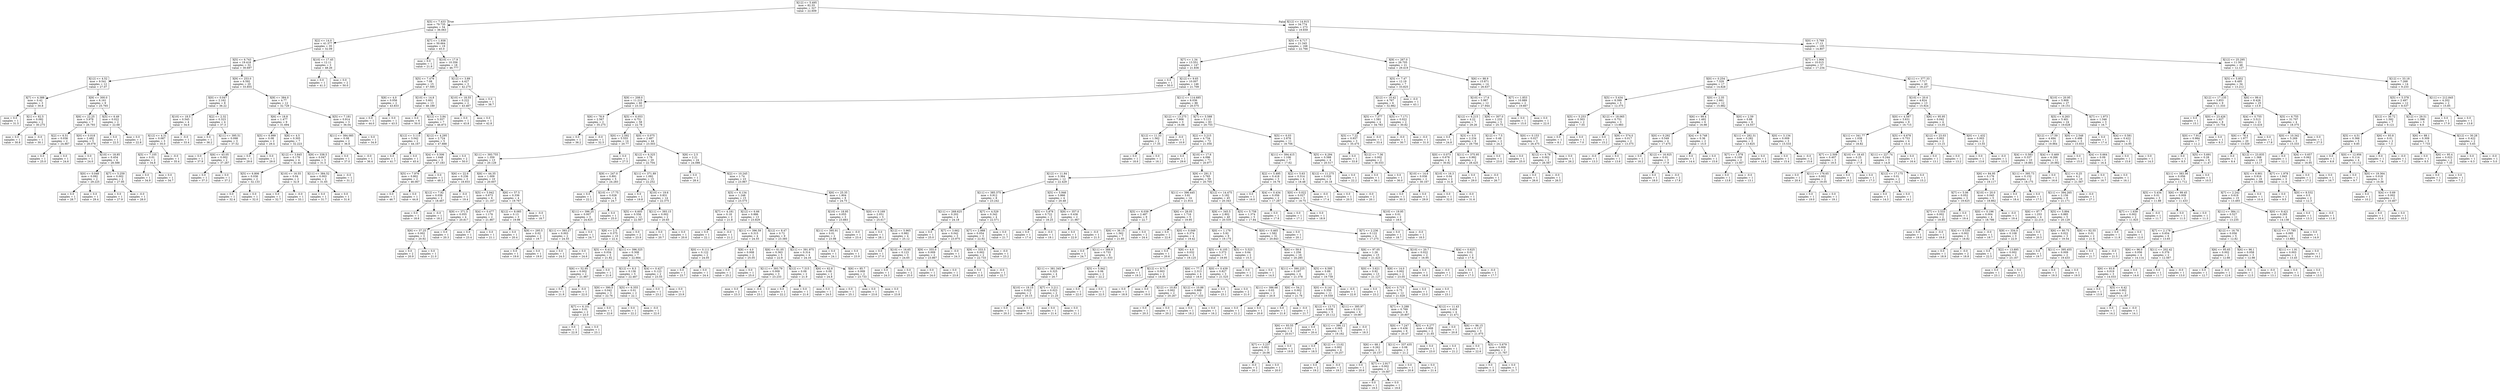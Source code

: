 digraph Tree {
node [shape=box] ;
0 [label="X[12] <= 5.495\nmse = 82.55\nsamples = 327\nvalue = 22.609"] ;
1 [label="X[5] <= 7.433\nmse = 79.735\nsamples = 54\nvalue = 36.063"] ;
0 -> 1 [labeldistance=2.5, labelangle=45, headlabel="True"] ;
2 [label="X[2] <= 14.0\nmse = 41.377\nsamples = 35\nvalue = 32.09"] ;
1 -> 2 ;
3 [label="X[5] <= 6.743\nmse = 19.418\nsamples = 32\nvalue = 30.697"] ;
2 -> 3 ;
4 [label="X[12] <= 4.52\nmse = 9.541\nsamples = 12\nvalue = 27.07"] ;
3 -> 4 ;
5 [label="X[7] <= 4.388\nmse = 0.42\nsamples = 3\nvalue = 30.8"] ;
4 -> 5 ;
6 [label="mse = 0.0\nsamples = 1\nvalue = 31.5"] ;
5 -> 6 ;
7 [label="X[1] <= 82.5\nmse = 0.092\nsamples = 2\nvalue = 30.275"] ;
5 -> 7 ;
8 [label="mse = 0.0\nsamples = 1\nvalue = 30.8"] ;
7 -> 8 ;
9 [label="mse = -0.0\nsamples = 1\nvalue = 30.1"] ;
7 -> 9 ;
10 [label="X[9] <= 300.0\nmse = 6.161\nsamples = 9\nvalue = 25.765"] ;
4 -> 10 ;
11 [label="X[6] <= 22.25\nmse = 3.978\nsamples = 7\nvalue = 26.793"] ;
10 -> 11 ;
12 [label="X[2] <= 6.51\nmse = 0.036\nsamples = 2\nvalue = 24.867"] ;
11 -> 12 ;
13 [label="mse = 0.0\nsamples = 1\nvalue = 25.0"] ;
12 -> 13 ;
14 [label="mse = 0.0\nsamples = 1\nvalue = 24.6"] ;
12 -> 14 ;
15 [label="X[0] <= 0.018\nmse = 2.482\nsamples = 5\nvalue = 28.078"] ;
11 -> 15 ;
16 [label="mse = 0.0\nsamples = 1\nvalue = 24.0"] ;
15 -> 16 ;
17 [label="X[10] <= 18.85\nmse = 0.454\nsamples = 4\nvalue = 28.588"] ;
15 -> 17 ;
18 [label="X[0] <= 0.048\nmse = 0.092\nsamples = 2\nvalue = 29.225"] ;
17 -> 18 ;
19 [label="mse = 0.0\nsamples = 1\nvalue = 28.7"] ;
18 -> 19 ;
20 [label="mse = 0.0\nsamples = 1\nvalue = 29.4"] ;
18 -> 20 ;
21 [label="X[7] <= 5.259\nmse = 0.002\nsamples = 2\nvalue = 27.95"] ;
17 -> 21 ;
22 [label="mse = 0.0\nsamples = 1\nvalue = 27.9"] ;
21 -> 22 ;
23 [label="mse = -0.0\nsamples = 1\nvalue = 28.0"] ;
21 -> 23 ;
24 [label="X[5] <= 6.49\nmse = 0.022\nsamples = 2\nvalue = 22.68"] ;
10 -> 24 ;
25 [label="mse = 0.0\nsamples = 1\nvalue = 22.5"] ;
24 -> 25 ;
26 [label="mse = 0.0\nsamples = 1\nvalue = 22.8"] ;
24 -> 26 ;
27 [label="X[9] <= 253.0\nmse = 6.592\nsamples = 20\nvalue = 33.855"] ;
3 -> 27 ;
28 [label="X[0] <= 0.047\nmse = 2.162\nsamples = 8\nvalue = 36.22"] ;
27 -> 28 ;
29 [label="X[10] <= 18.5\nmse = 0.545\nsamples = 4\nvalue = 34.6"] ;
28 -> 29 ;
30 [label="X[12] <= 4.31\nmse = 0.087\nsamples = 3\nvalue = 35.0"] ;
29 -> 30 ;
31 [label="X[5] <= 7.105\nmse = 0.01\nsamples = 2\nvalue = 34.8"] ;
30 -> 31 ;
32 [label="mse = 0.0\nsamples = 1\nvalue = 34.9"] ;
31 -> 32 ;
33 [label="mse = 0.0\nsamples = 1\nvalue = 34.7"] ;
31 -> 33 ;
34 [label="mse = -0.0\nsamples = 1\nvalue = 35.4"] ;
30 -> 34 ;
35 [label="mse = -0.0\nsamples = 1\nvalue = 33.4"] ;
29 -> 35 ;
36 [label="X[2] <= 2.32\nmse = 0.323\nsamples = 4\nvalue = 37.3"] ;
28 -> 36 ;
37 [label="mse = 0.0\nsamples = 1\nvalue = 36.2"] ;
36 -> 37 ;
38 [label="X[11] <= 395.51\nmse = 0.098\nsamples = 3\nvalue = 37.52"] ;
36 -> 38 ;
39 [label="mse = 0.0\nsamples = 1\nvalue = 37.9"] ;
38 -> 39 ;
40 [label="X[6] <= 43.05\nmse = 0.002\nsamples = 2\nvalue = 37.267"] ;
38 -> 40 ;
41 [label="mse = 0.0\nsamples = 1\nvalue = 37.3"] ;
40 -> 41 ;
42 [label="mse = 0.0\nsamples = 1\nvalue = 37.2"] ;
40 -> 42 ;
43 [label="X[9] <= 384.0\nmse = 4.77\nsamples = 12\nvalue = 32.729"] ;
27 -> 43 ;
44 [label="X[6] <= 18.8\nmse = 1.477\nsamples = 9\nvalue = 31.694"] ;
43 -> 44 ;
45 [label="X[5] <= 6.999\nmse = 0.08\nsamples = 2\nvalue = 29.4"] ;
44 -> 45 ;
46 [label="mse = 0.0\nsamples = 1\nvalue = 29.6"] ;
45 -> 46 ;
47 [label="mse = 0.0\nsamples = 1\nvalue = 29.0"] ;
45 -> 47 ;
48 [label="X[8] <= 4.5\nmse = 0.305\nsamples = 7\nvalue = 32.223"] ;
44 -> 48 ;
49 [label="X[12] <= 3.845\nmse = 0.178\nsamples = 4\nvalue = 32.44"] ;
48 -> 49 ;
50 [label="X[5] <= 6.806\nmse = 0.036\nsamples = 2\nvalue = 32.133"] ;
49 -> 50 ;
51 [label="mse = 0.0\nsamples = 1\nvalue = 32.4"] ;
50 -> 51 ;
52 [label="mse = 0.0\nsamples = 1\nvalue = 32.0"] ;
50 -> 52 ;
53 [label="X[10] <= 16.55\nmse = 0.04\nsamples = 2\nvalue = 32.9"] ;
49 -> 53 ;
54 [label="mse = 0.0\nsamples = 1\nvalue = 32.7"] ;
53 -> 54 ;
55 [label="mse = -0.0\nsamples = 1\nvalue = 33.1"] ;
53 -> 55 ;
56 [label="X[9] <= 338.5\nmse = 0.047\nsamples = 3\nvalue = 31.5"] ;
48 -> 56 ;
57 [label="X[11] <= 384.52\nmse = 0.003\nsamples = 2\nvalue = 31.65"] ;
56 -> 57 ;
58 [label="mse = 0.0\nsamples = 1\nvalue = 31.7"] ;
57 -> 58 ;
59 [label="mse = 0.0\nsamples = 1\nvalue = 31.6"] ;
57 -> 59 ;
60 [label="mse = -0.0\nsamples = 1\nvalue = 31.2"] ;
56 -> 60 ;
61 [label="X[5] <= 7.181\nmse = 0.914\nsamples = 3\nvalue = 36.04"] ;
43 -> 61 ;
62 [label="X[11] <= 384.085\nmse = 0.08\nsamples = 2\nvalue = 36.8"] ;
61 -> 62 ;
63 [label="mse = 0.0\nsamples = 1\nvalue = 37.0"] ;
62 -> 63 ;
64 [label="mse = -0.0\nsamples = 1\nvalue = 36.4"] ;
62 -> 64 ;
65 [label="mse = 0.0\nsamples = 1\nvalue = 34.9"] ;
61 -> 65 ;
66 [label="X[10] <= 17.45\nmse = 12.11\nsamples = 3\nvalue = 48.26"] ;
2 -> 66 ;
67 [label="mse = 0.0\nsamples = 1\nvalue = 41.3"] ;
66 -> 67 ;
68 [label="mse = 0.0\nsamples = 2\nvalue = 50.0"] ;
66 -> 68 ;
69 [label="X[7] <= 1.938\nmse = 50.664\nsamples = 19\nvalue = 45.0"] ;
1 -> 69 ;
70 [label="mse = 0.0\nsamples = 1\nvalue = 21.9"] ;
69 -> 70 ;
71 [label="X[10] <= 17.9\nmse = 10.356\nsamples = 18\nvalue = 46.777"] ;
69 -> 71 ;
72 [label="X[5] <= 7.479\nmse = 7.08\nsamples = 15\nvalue = 47.595"] ;
71 -> 72 ;
73 [label="X[8] <= 4.0\nmse = 0.056\nsamples = 2\nvalue = 43.833"] ;
72 -> 73 ;
74 [label="mse = 0.0\nsamples = 1\nvalue = 44.0"] ;
73 -> 74 ;
75 [label="mse = 0.0\nsamples = 1\nvalue = 43.5"] ;
73 -> 75 ;
76 [label="X[10] <= 14.8\nmse = 5.601\nsamples = 13\nvalue = 48.189"] ;
72 -> 76 ;
77 [label="mse = 0.0\nsamples = 6\nvalue = 50.0"] ;
76 -> 77 ;
78 [label="X[12] <= 3.84\nmse = 5.557\nsamples = 7\nvalue = 46.873"] ;
76 -> 78 ;
79 [label="X[12] <= 3.115\nmse = 3.042\nsamples = 2\nvalue = 44.167"] ;
78 -> 79 ;
80 [label="mse = 0.0\nsamples = 1\nvalue = 41.7"] ;
79 -> 80 ;
81 [label="mse = 0.0\nsamples = 1\nvalue = 45.4"] ;
79 -> 81 ;
82 [label="X[12] <= 4.295\nmse = 2.724\nsamples = 5\nvalue = 47.888"] ;
78 -> 82 ;
83 [label="X[4] <= 0.506\nmse = 1.648\nsamples = 3\nvalue = 47.183"] ;
82 -> 83 ;
84 [label="X[5] <= 7.976\nmse = 0.802\nsamples = 2\nvalue = 46.067"] ;
83 -> 84 ;
85 [label="mse = 0.0\nsamples = 1\nvalue = 46.7"] ;
84 -> 85 ;
86 [label="mse = 0.0\nsamples = 1\nvalue = 44.8"] ;
84 -> 86 ;
87 [label="mse = 0.0\nsamples = 1\nvalue = 48.3"] ;
83 -> 87 ;
88 [label="mse = 0.0\nsamples = 2\nvalue = 50.0"] ;
82 -> 88 ;
89 [label="X[12] <= 3.89\nmse = 4.427\nsamples = 3\nvalue = 42.275"] ;
71 -> 89 ;
90 [label="X[10] <= 18.55\nmse = 0.222\nsamples = 2\nvalue = 43.467"] ;
89 -> 90 ;
91 [label="mse = 0.0\nsamples = 1\nvalue = 43.8"] ;
90 -> 91 ;
92 [label="mse = 0.0\nsamples = 1\nvalue = 42.8"] ;
90 -> 92 ;
93 [label="mse = 0.0\nsamples = 1\nvalue = 38.7"] ;
89 -> 93 ;
94 [label="X[12] <= 14.915\nmse = 34.774\nsamples = 273\nvalue = 19.659"] ;
0 -> 94 [labeldistance=2.5, labelangle=-45, headlabel="False"] ;
95 [label="X[5] <= 6.717\nmse = 21.345\nsamples = 168\nvalue = 22.766"] ;
94 -> 95 ;
96 [label="X[7] <= 1.34\nmse = 13.551\nsamples = 147\nvalue = 21.836"] ;
95 -> 96 ;
97 [label="mse = 0.0\nsamples = 1\nvalue = 50.0"] ;
96 -> 97 ;
98 [label="X[12] <= 9.65\nmse = 10.007\nsamples = 146\nvalue = 21.709"] ;
96 -> 98 ;
99 [label="X[9] <= 208.0\nmse = 11.215\nsamples = 60\nvalue = 23.33"] ;
98 -> 99 ;
100 [label="X[6] <= 78.9\nmse = 2.567\nsamples = 2\nvalue = 35.275"] ;
99 -> 100 ;
101 [label="mse = 0.0\nsamples = 1\nvalue = 36.2"] ;
100 -> 101 ;
102 [label="mse = -0.0\nsamples = 1\nvalue = 32.5"] ;
100 -> 102 ;
103 [label="X[5] <= 6.053\nmse = 4.751\nsamples = 58\nvalue = 22.78"] ;
99 -> 103 ;
104 [label="X[0] <= 2.592\nmse = 5.555\nsamples = 14\nvalue = 20.77"] ;
103 -> 104 ;
105 [label="X[11] <= 393.755\nmse = 1.359\nsamples = 13\nvalue = 20.129"] ;
104 -> 105 ;
106 [label="X[6] <= 22.6\nmse = 0.236\nsamples = 3\nvalue = 18.933"] ;
105 -> 106 ;
107 [label="X[12] <= 7.92\nmse = 0.036\nsamples = 2\nvalue = 18.467"] ;
106 -> 107 ;
108 [label="mse = 0.0\nsamples = 1\nvalue = 18.6"] ;
107 -> 108 ;
109 [label="mse = -0.0\nsamples = 1\nvalue = 18.2"] ;
107 -> 109 ;
110 [label="mse = -0.0\nsamples = 1\nvalue = 19.4"] ;
106 -> 110 ;
111 [label="X[6] <= 44.35\nmse = 1.009\nsamples = 10\nvalue = 20.607"] ;
105 -> 111 ;
112 [label="X[5] <= 5.942\nmse = 0.673\nsamples = 6\nvalue = 21.167"] ;
111 -> 112 ;
113 [label="X[9] <= 371.5\nmse = 0.055\nsamples = 4\nvalue = 20.817"] ;
112 -> 113 ;
114 [label="X[6] <= 37.25\nmse = 0.002\nsamples = 3\nvalue = 20.92"] ;
113 -> 114 ;
115 [label="mse = 0.0\nsamples = 2\nvalue = 20.9"] ;
114 -> 115 ;
116 [label="mse = 0.0\nsamples = 1\nvalue = 21.0"] ;
114 -> 116 ;
117 [label="mse = 0.0\nsamples = 1\nvalue = 20.3"] ;
113 -> 117 ;
118 [label="X[4] <= 0.477\nmse = 1.176\nsamples = 2\nvalue = 21.867"] ;
112 -> 118 ;
119 [label="mse = 0.0\nsamples = 1\nvalue = 23.4"] ;
118 -> 119 ;
120 [label="mse = 0.0\nsamples = 1\nvalue = 21.1"] ;
118 -> 120 ;
121 [label="X[6] <= 57.5\nmse = 0.336\nsamples = 4\nvalue = 19.767"] ;
111 -> 121 ;
122 [label="X[12] <= 8.085\nmse = 0.13\nsamples = 3\nvalue = 19.98"] ;
121 -> 122 ;
123 [label="mse = 0.0\nsamples = 1\nvalue = 20.4"] ;
122 -> 123 ;
124 [label="X[9] <= 295.5\nmse = 0.02\nsamples = 2\nvalue = 19.7"] ;
122 -> 124 ;
125 [label="mse = 0.0\nsamples = 1\nvalue = 19.6"] ;
124 -> 125 ;
126 [label="mse = 0.0\nsamples = 1\nvalue = 19.9"] ;
124 -> 126 ;
127 [label="mse = -0.0\nsamples = 1\nvalue = 18.7"] ;
121 -> 127 ;
128 [label="mse = 0.0\nsamples = 1\nvalue = 27.5"] ;
104 -> 128 ;
129 [label="X[0] <= 0.075\nmse = 2.487\nsamples = 44\nvalue = 23.503"] ;
103 -> 129 ;
130 [label="X[12] <= 6.325\nmse = 1.76\nsamples = 20\nvalue = 22.704"] ;
129 -> 130 ;
131 [label="X[9] <= 247.0\nmse = 0.891\nsamples = 5\nvalue = 24.283"] ;
130 -> 131 ;
132 [label="mse = 0.0\nsamples = 1\nvalue = 22.2"] ;
131 -> 132 ;
133 [label="X[10] <= 17.75\nmse = 0.028\nsamples = 4\nvalue = 24.7"] ;
131 -> 133 ;
134 [label="X[11] <= 396.25\nmse = 0.007\nsamples = 3\nvalue = 24.625"] ;
133 -> 134 ;
135 [label="X[11] <= 393.27\nmse = 0.003\nsamples = 2\nvalue = 24.55"] ;
134 -> 135 ;
136 [label="mse = 0.0\nsamples = 1\nvalue = 24.5"] ;
135 -> 136 ;
137 [label="mse = 0.0\nsamples = 1\nvalue = 24.6"] ;
135 -> 137 ;
138 [label="mse = 0.0\nsamples = 1\nvalue = 24.7"] ;
134 -> 138 ;
139 [label="mse = 0.0\nsamples = 1\nvalue = 25.0"] ;
133 -> 139 ;
140 [label="X[11] <= 371.89\nmse = 1.092\nsamples = 15\nvalue = 22.252"] ;
130 -> 140 ;
141 [label="mse = 0.0\nsamples = 1\nvalue = 19.8"] ;
140 -> 141 ;
142 [label="X[10] <= 19.6\nmse = 0.831\nsamples = 14\nvalue = 22.375"] ;
140 -> 142 ;
143 [label="X[5] <= 6.605\nmse = 0.556\nsamples = 12\nvalue = 22.567"] ;
142 -> 143 ;
144 [label="X[8] <= 2.5\nmse = 0.375\nsamples = 10\nvalue = 22.4"] ;
143 -> 144 ;
145 [label="X[5] <= 6.413\nmse = 0.034\nsamples = 3\nvalue = 21.82"] ;
144 -> 145 ;
146 [label="X[6] <= 52.95\nmse = 0.002\nsamples = 2\nvalue = 21.967"] ;
145 -> 146 ;
147 [label="mse = 0.0\nsamples = 1\nvalue = 21.9"] ;
146 -> 147 ;
148 [label="mse = -0.0\nsamples = 1\nvalue = 22.0"] ;
146 -> 148 ;
149 [label="mse = 0.0\nsamples = 1\nvalue = 21.6"] ;
145 -> 149 ;
150 [label="X[11] <= 396.325\nmse = 0.308\nsamples = 7\nvalue = 22.664"] ;
144 -> 150 ;
151 [label="X[12] <= 8.3\nmse = 0.136\nsamples = 5\nvalue = 22.467"] ;
150 -> 151 ;
152 [label="X[9] <= 390.5\nmse = 0.042\nsamples = 3\nvalue = 22.76"] ;
151 -> 152 ;
153 [label="X[7] <= 6.101\nmse = 0.01\nsamples = 2\nvalue = 23.0"] ;
152 -> 153 ;
154 [label="mse = 0.0\nsamples = 1\nvalue = 22.9"] ;
153 -> 154 ;
155 [label="mse = 0.0\nsamples = 1\nvalue = 23.1"] ;
153 -> 155 ;
156 [label="mse = 0.0\nsamples = 1\nvalue = 22.6"] ;
152 -> 156 ;
157 [label="X[5] <= 6.355\nmse = 0.01\nsamples = 2\nvalue = 22.1"] ;
151 -> 157 ;
158 [label="mse = 0.0\nsamples = 1\nvalue = 22.2"] ;
157 -> 158 ;
159 [label="mse = -0.0\nsamples = 1\nvalue = 22.0"] ;
157 -> 159 ;
160 [label="X[4] <= 0.427\nmse = 0.123\nsamples = 2\nvalue = 23.55"] ;
150 -> 160 ;
161 [label="mse = 0.0\nsamples = 1\nvalue = 23.2"] ;
160 -> 161 ;
162 [label="mse = 0.0\nsamples = 1\nvalue = 23.9"] ;
160 -> 162 ;
163 [label="mse = 0.0\nsamples = 2\nvalue = 23.9"] ;
143 -> 163 ;
164 [label="X[11] <= 393.15\nmse = 0.002\nsamples = 2\nvalue = 20.65"] ;
142 -> 164 ;
165 [label="mse = 0.0\nsamples = 1\nvalue = 20.7"] ;
164 -> 165 ;
166 [label="mse = 0.0\nsamples = 1\nvalue = 20.6"] ;
164 -> 166 ;
167 [label="X[8] <= 2.5\nmse = 2.21\nsamples = 24\nvalue = 24.086"] ;
129 -> 167 ;
168 [label="mse = 0.0\nsamples = 1\nvalue = 28.4"] ;
167 -> 168 ;
169 [label="X[2] <= 10.245\nmse = 1.74\nsamples = 23\nvalue = 23.967"] ;
167 -> 169 ;
170 [label="X[5] <= 6.134\nmse = 1.248\nsamples = 15\nvalue = 23.575"] ;
169 -> 170 ;
171 [label="X[7] <= 4.181\nmse = 0.18\nsamples = 2\nvalue = 21.8"] ;
170 -> 171 ;
172 [label="mse = 0.0\nsamples = 1\nvalue = 22.1"] ;
171 -> 172 ;
173 [label="mse = -0.0\nsamples = 1\nvalue = 21.2"] ;
171 -> 173 ;
174 [label="X[12] <= 6.66\nmse = 0.886\nsamples = 13\nvalue = 23.829"] ;
170 -> 174 ;
175 [label="X[11] <= 396.59\nmse = 0.315\nsamples = 4\nvalue = 24.55"] ;
174 -> 175 ;
176 [label="X[0] <= 0.111\nmse = 0.122\nsamples = 2\nvalue = 24.05"] ;
175 -> 176 ;
177 [label="mse = 0.0\nsamples = 1\nvalue = 23.7"] ;
176 -> 177 ;
178 [label="mse = 0.0\nsamples = 1\nvalue = 24.4"] ;
176 -> 178 ;
179 [label="X[8] <= 4.0\nmse = 0.008\nsamples = 2\nvalue = 25.05"] ;
175 -> 179 ;
180 [label="mse = 0.0\nsamples = 1\nvalue = 25.2"] ;
179 -> 180 ;
181 [label="mse = 0.0\nsamples = 1\nvalue = 25.0"] ;
179 -> 181 ;
182 [label="X[12] <= 8.47\nmse = 0.72\nsamples = 9\nvalue = 23.385"] ;
174 -> 182 ;
183 [label="X[6] <= 61.05\nmse = 0.363\nsamples = 5\nvalue = 22.9"] ;
182 -> 183 ;
184 [label="X[11] <= 393.79\nmse = 0.009\nsamples = 3\nvalue = 23.233"] ;
183 -> 184 ;
185 [label="mse = 0.0\nsamples = 2\nvalue = 23.3"] ;
184 -> 185 ;
186 [label="mse = -0.0\nsamples = 1\nvalue = 23.1"] ;
184 -> 186 ;
187 [label="X[12] <= 7.315\nmse = 0.09\nsamples = 2\nvalue = 21.9"] ;
183 -> 187 ;
188 [label="mse = 0.0\nsamples = 1\nvalue = 22.2"] ;
187 -> 188 ;
189 [label="mse = 0.0\nsamples = 1\nvalue = 21.6"] ;
187 -> 189 ;
190 [label="X[11] <= 391.975\nmse = 0.314\nsamples = 4\nvalue = 24.16"] ;
182 -> 190 ;
191 [label="X[6] <= 62.8\nmse = 0.09\nsamples = 2\nvalue = 24.8"] ;
190 -> 191 ;
192 [label="mse = 0.0\nsamples = 1\nvalue = 24.5"] ;
191 -> 192 ;
193 [label="mse = 0.0\nsamples = 1\nvalue = 25.1"] ;
191 -> 193 ;
194 [label="X[6] <= 85.7\nmse = 0.009\nsamples = 2\nvalue = 23.733"] ;
190 -> 194 ;
195 [label="mse = 0.0\nsamples = 1\nvalue = 23.6"] ;
194 -> 195 ;
196 [label="mse = 0.0\nsamples = 1\nvalue = 23.8"] ;
194 -> 196 ;
197 [label="X[6] <= 25.35\nmse = 1.804\nsamples = 8\nvalue = 24.75"] ;
169 -> 197 ;
198 [label="X[10] <= 18.95\nmse = 0.055\nsamples = 3\nvalue = 23.883"] ;
197 -> 198 ;
199 [label="X[11] <= 395.91\nmse = 0.01\nsamples = 2\nvalue = 23.98"] ;
198 -> 199 ;
200 [label="mse = 0.0\nsamples = 1\nvalue = 24.1"] ;
199 -> 200 ;
201 [label="mse = 0.0\nsamples = 1\nvalue = 23.9"] ;
199 -> 201 ;
202 [label="mse = -0.0\nsamples = 1\nvalue = 23.4"] ;
198 -> 202 ;
203 [label="X[0] <= 0.169\nmse = 2.051\nsamples = 5\nvalue = 25.617"] ;
197 -> 203 ;
204 [label="mse = 0.0\nsamples = 1\nvalue = 28.1"] ;
203 -> 204 ;
205 [label="X[12] <= 5.965\nmse = 0.982\nsamples = 4\nvalue = 25.12"] ;
203 -> 205 ;
206 [label="mse = 0.0\nsamples = 1\nvalue = 27.0"] ;
205 -> 206 ;
207 [label="X[10] <= 16.65\nmse = 0.123\nsamples = 3\nvalue = 24.65"] ;
205 -> 207 ;
208 [label="mse = 0.0\nsamples = 1\nvalue = 24.3"] ;
207 -> 208 ;
209 [label="mse = 0.0\nsamples = 2\nvalue = 25.0"] ;
207 -> 209 ;
210 [label="X[11] <= 114.685\nmse = 6.036\nsamples = 86\nvalue = 20.575"] ;
98 -> 210 ;
211 [label="X[12] <= 13.275\nmse = 7.906\nsamples = 3\nvalue = 16.06"] ;
210 -> 211 ;
212 [label="X[12] <= 11.33\nmse = 1.562\nsamples = 2\nvalue = 17.35"] ;
211 -> 212 ;
213 [label="mse = 0.0\nsamples = 1\nvalue = 18.6"] ;
212 -> 213 ;
214 [label="mse = 0.0\nsamples = 1\nvalue = 16.1"] ;
212 -> 214 ;
215 [label="mse = -0.0\nsamples = 1\nvalue = 10.9"] ;
211 -> 215 ;
216 [label="X[7] <= 5.588\nmse = 5.113\nsamples = 83\nvalue = 20.755"] ;
210 -> 216 ;
217 [label="X[2] <= 3.215\nmse = 4.734\nsamples = 72\nvalue = 21.056"] ;
216 -> 217 ;
218 [label="mse = 0.0\nsamples = 1\nvalue = 29.6"] ;
217 -> 218 ;
219 [label="X[10] <= 17.6\nmse = 4.096\nsamples = 71\nvalue = 20.977"] ;
217 -> 219 ;
220 [label="X[12] <= 11.84\nmse = 3.364\nsamples = 12\nvalue = 22.429"] ;
219 -> 220 ;
221 [label="X[11] <= 385.375\nmse = 0.912\nsamples = 8\nvalue = 23.242"] ;
220 -> 221 ;
222 [label="X[11] <= 268.625\nmse = 0.202\nsamples = 4\nvalue = 24.18"] ;
221 -> 222 ;
223 [label="mse = 0.0\nsamples = 1\nvalue = 25.0"] ;
222 -> 223 ;
224 [label="X[7] <= 3.662\nmse = 0.042\nsamples = 3\nvalue = 23.975"] ;
222 -> 224 ;
225 [label="X[9] <= 355.0\nmse = 0.009\nsamples = 2\nvalue = 23.867"] ;
224 -> 225 ;
226 [label="mse = 0.0\nsamples = 1\nvalue = 24.0"] ;
225 -> 226 ;
227 [label="mse = 0.0\nsamples = 1\nvalue = 23.8"] ;
225 -> 227 ;
228 [label="mse = -0.0\nsamples = 1\nvalue = 24.3"] ;
224 -> 228 ;
229 [label="X[7] <= 4.529\nmse = 0.342\nsamples = 4\nvalue = 22.571"] ;
221 -> 229 ;
230 [label="X[7] <= 2.988\nmse = 0.054\nsamples = 3\nvalue = 22.92"] ;
229 -> 230 ;
231 [label="X[9] <= 333.5\nmse = 0.002\nsamples = 2\nvalue = 22.733"] ;
230 -> 231 ;
232 [label="mse = 0.0\nsamples = 1\nvalue = 22.8"] ;
231 -> 232 ;
233 [label="mse = -0.0\nsamples = 1\nvalue = 22.7"] ;
231 -> 233 ;
234 [label="mse = -0.0\nsamples = 1\nvalue = 23.2"] ;
230 -> 234 ;
235 [label="mse = 0.0\nsamples = 1\nvalue = 21.7"] ;
229 -> 235 ;
236 [label="X[5] <= 5.946\nmse = 3.866\nsamples = 4\nvalue = 20.48"] ;
220 -> 236 ;
237 [label="X[5] <= 5.878\nmse = 0.722\nsamples = 2\nvalue = 18.25"] ;
236 -> 237 ;
238 [label="mse = 0.0\nsamples = 1\nvalue = 17.4"] ;
237 -> 238 ;
239 [label="mse = -0.0\nsamples = 1\nvalue = 19.1"] ;
237 -> 239 ;
240 [label="X[9] <= 357.0\nmse = 0.436\nsamples = 2\nvalue = 21.967"] ;
236 -> 240 ;
241 [label="mse = 0.0\nsamples = 1\nvalue = 22.9"] ;
240 -> 241 ;
242 [label="mse = -0.0\nsamples = 1\nvalue = 21.5"] ;
240 -> 242 ;
243 [label="X[9] <= 291.5\nmse = 3.765\nsamples = 59\nvalue = 20.705"] ;
219 -> 243 ;
244 [label="X[11] <= 396.445\nmse = 3.81\nsamples = 14\nvalue = 21.914"] ;
243 -> 244 ;
245 [label="X[5] <= 6.039\nmse = 2.487\nsamples = 9\nvalue = 22.7"] ;
244 -> 245 ;
246 [label="X[6] <= 36.15\nmse = 1.562\nsamples = 7\nvalue = 21.85"] ;
245 -> 246 ;
247 [label="mse = 0.0\nsamples = 1\nvalue = 24.7"] ;
246 -> 247 ;
248 [label="X[11] <= 388.9\nmse = 0.733\nsamples = 6\nvalue = 21.533"] ;
246 -> 248 ;
249 [label="X[11] <= 381.345\nmse = 0.325\nsamples = 4\nvalue = 20.7"] ;
248 -> 249 ;
250 [label="X[10] <= 19.15\nmse = 0.023\nsamples = 2\nvalue = 20.15"] ;
249 -> 250 ;
251 [label="mse = 0.0\nsamples = 1\nvalue = 20.3"] ;
250 -> 251 ;
252 [label="mse = 0.0\nsamples = 1\nvalue = 20.0"] ;
250 -> 252 ;
253 [label="X[7] <= 3.211\nmse = 0.023\nsamples = 2\nvalue = 21.25"] ;
249 -> 253 ;
254 [label="mse = 0.0\nsamples = 1\nvalue = 21.4"] ;
253 -> 254 ;
255 [label="mse = 0.0\nsamples = 1\nvalue = 21.1"] ;
253 -> 255 ;
256 [label="X[5] <= 5.942\nmse = 0.06\nsamples = 2\nvalue = 22.2"] ;
248 -> 256 ;
257 [label="mse = 0.0\nsamples = 1\nvalue = 22.0"] ;
256 -> 257 ;
258 [label="mse = 0.0\nsamples = 1\nvalue = 22.5"] ;
256 -> 258 ;
259 [label="mse = 0.0\nsamples = 2\nvalue = 24.4"] ;
245 -> 259 ;
260 [label="X[6] <= 28.05\nmse = 1.716\nsamples = 5\nvalue = 19.95"] ;
244 -> 260 ;
261 [label="mse = 0.0\nsamples = 1\nvalue = 22.6"] ;
260 -> 261 ;
262 [label="X[0] <= 0.049\nmse = 0.374\nsamples = 4\nvalue = 19.42"] ;
260 -> 262 ;
263 [label="mse = 0.0\nsamples = 1\nvalue = 20.6"] ;
262 -> 263 ;
264 [label="X[8] <= 4.0\nmse = 0.032\nsamples = 3\nvalue = 19.125"] ;
262 -> 264 ;
265 [label="mse = 0.0\nsamples = 1\nvalue = 19.3"] ;
264 -> 265 ;
266 [label="X[12] <= 9.71\nmse = 0.003\nsamples = 2\nvalue = 18.95"] ;
264 -> 266 ;
267 [label="mse = 0.0\nsamples = 1\nvalue = 18.9"] ;
266 -> 267 ;
268 [label="mse = 0.0\nsamples = 1\nvalue = 19.0"] ;
266 -> 268 ;
269 [label="X[12] <= 14.475\nmse = 3.182\nsamples = 45\nvalue = 20.343"] ;
243 -> 269 ;
270 [label="X[9] <= 345.5\nmse = 2.802\nsamples = 40\nvalue = 20.535"] ;
269 -> 270 ;
271 [label="X[0] <= 1.179\nmse = 5.92\nsamples = 9\nvalue = 19.175"] ;
270 -> 271 ;
272 [label="X[5] <= 6.105\nmse = 3.373\nsamples = 7\nvalue = 19.95"] ;
271 -> 272 ;
273 [label="X[6] <= 77.2\nmse = 2.313\nsamples = 4\nvalue = 18.9"] ;
272 -> 273 ;
274 [label="X[12] <= 10.83\nmse = 0.002\nsamples = 2\nvalue = 20.267"] ;
273 -> 274 ;
275 [label="mse = 0.0\nsamples = 1\nvalue = 20.3"] ;
274 -> 275 ;
276 [label="mse = 0.0\nsamples = 1\nvalue = 20.2"] ;
274 -> 276 ;
277 [label="X[12] <= 10.88\nmse = 0.889\nsamples = 2\nvalue = 17.533"] ;
273 -> 277 ;
278 [label="mse = 0.0\nsamples = 1\nvalue = 18.2"] ;
277 -> 278 ;
279 [label="mse = 0.0\nsamples = 1\nvalue = 16.2"] ;
277 -> 279 ;
280 [label="X[0] <= 0.439\nmse = 0.827\nsamples = 3\nvalue = 21.525"] ;
272 -> 280 ;
281 [label="mse = 0.0\nsamples = 1\nvalue = 23.1"] ;
280 -> 281 ;
282 [label="mse = 0.0\nsamples = 2\nvalue = 21.0"] ;
280 -> 282 ;
283 [label="X[5] <= 5.523\nmse = 0.64\nsamples = 2\nvalue = 15.3"] ;
271 -> 283 ;
284 [label="mse = 0.0\nsamples = 1\nvalue = 16.1"] ;
283 -> 284 ;
285 [label="mse = 0.0\nsamples = 1\nvalue = 14.5"] ;
283 -> 285 ;
286 [label="X[0] <= 0.465\nmse = 1.582\nsamples = 31\nvalue = 20.843"] ;
270 -> 286 ;
287 [label="X[6] <= 59.8\nmse = 1.256\nsamples = 16\nvalue = 20.285"] ;
286 -> 287 ;
288 [label="X[11] <= 390.225\nmse = 0.197\nsamples = 4\nvalue = 21.378"] ;
287 -> 288 ;
289 [label="X[11] <= 386.68\nmse = 0.03\nsamples = 2\nvalue = 20.9"] ;
288 -> 289 ;
290 [label="mse = 0.0\nsamples = 1\nvalue = 21.2"] ;
289 -> 290 ;
291 [label="mse = 0.0\nsamples = 1\nvalue = 20.8"] ;
289 -> 291 ;
292 [label="X[6] <= 54.2\nmse = 0.002\nsamples = 2\nvalue = 21.76"] ;
288 -> 292 ;
293 [label="mse = 0.0\nsamples = 1\nvalue = 21.8"] ;
292 -> 293 ;
294 [label="mse = -0.0\nsamples = 1\nvalue = 21.7"] ;
292 -> 294 ;
295 [label="X[5] <= 6.595\nmse = 0.89\nsamples = 12\nvalue = 19.739"] ;
287 -> 295 ;
296 [label="X[0] <= 0.141\nmse = 0.359\nsamples = 11\nvalue = 19.559"] ;
295 -> 296 ;
297 [label="X[12] <= 13.72\nmse = 0.036\nsamples = 5\nvalue = 20.112"] ;
296 -> 297 ;
298 [label="X[6] <= 93.55\nmse = 0.011\nsamples = 4\nvalue = 20.017"] ;
297 -> 298 ;
299 [label="X[7] <= 3.237\nmse = 0.002\nsamples = 3\nvalue = 20.06"] ;
298 -> 299 ;
300 [label="mse = -0.0\nsamples = 2\nvalue = 20.1"] ;
299 -> 300 ;
301 [label="mse = 0.0\nsamples = 1\nvalue = 20.0"] ;
299 -> 301 ;
302 [label="mse = 0.0\nsamples = 1\nvalue = 19.8"] ;
298 -> 302 ;
303 [label="mse = 0.0\nsamples = 1\nvalue = 20.4"] ;
297 -> 303 ;
304 [label="X[11] <= 395.97\nmse = 0.131\nsamples = 6\nvalue = 19.067"] ;
296 -> 304 ;
305 [label="X[11] <= 390.12\nmse = 0.065\nsamples = 5\nvalue = 19.162"] ;
304 -> 305 ;
306 [label="mse = 0.0\nsamples = 1\nvalue = 18.5"] ;
305 -> 306 ;
307 [label="X[12] <= 13.02\nmse = 0.002\nsamples = 4\nvalue = 19.257"] ;
305 -> 307 ;
308 [label="mse = 0.0\nsamples = 2\nvalue = 19.2"] ;
307 -> 308 ;
309 [label="mse = -0.0\nsamples = 2\nvalue = 19.3"] ;
307 -> 309 ;
310 [label="mse = -0.0\nsamples = 1\nvalue = 18.3"] ;
304 -> 310 ;
311 [label="mse = -0.0\nsamples = 1\nvalue = 22.8"] ;
295 -> 311 ;
312 [label="X[6] <= 97.05\nmse = 1.26\nsamples = 15\nvalue = 21.423"] ;
286 -> 312 ;
313 [label="X[0] <= 3.621\nmse = 0.92\nsamples = 13\nvalue = 21.127"] ;
312 -> 313 ;
314 [label="mse = 0.0\nsamples = 1\nvalue = 23.2"] ;
313 -> 314 ;
315 [label="X[4] <= 0.715\nmse = 0.75\nsamples = 12\nvalue = 21.029"] ;
313 -> 315 ;
316 [label="X[7] <= 3.288\nmse = 0.769\nsamples = 8\nvalue = 20.807"] ;
315 -> 316 ;
317 [label="X[0] <= 7.247\nmse = 0.436\nsamples = 6\nvalue = 20.47"] ;
316 -> 317 ;
318 [label="X[6] <= 68.1\nmse = 0.262\nsamples = 3\nvalue = 20.157"] ;
317 -> 318 ;
319 [label="mse = 0.0\nsamples = 1\nvalue = 20.6"] ;
318 -> 319 ;
320 [label="X[7] <= 2.917\nmse = 0.002\nsamples = 2\nvalue = 19.567"] ;
318 -> 320 ;
321 [label="mse = 0.0\nsamples = 1\nvalue = 19.5"] ;
320 -> 321 ;
322 [label="mse = 0.0\nsamples = 1\nvalue = 19.6"] ;
320 -> 322 ;
323 [label="X[11] <= 337.435\nmse = 0.08\nsamples = 3\nvalue = 21.2"] ;
317 -> 323 ;
324 [label="mse = 0.0\nsamples = 1\nvalue = 20.8"] ;
323 -> 324 ;
325 [label="mse = 0.0\nsamples = 2\nvalue = 21.4"] ;
323 -> 325 ;
326 [label="X[5] <= 6.277\nmse = 0.608\nsamples = 2\nvalue = 21.65"] ;
316 -> 326 ;
327 [label="mse = 0.0\nsamples = 1\nvalue = 23.0"] ;
326 -> 327 ;
328 [label="mse = 0.0\nsamples = 1\nvalue = 21.2"] ;
326 -> 328 ;
329 [label="X[12] <= 11.43\nmse = 0.416\nsamples = 4\nvalue = 21.471"] ;
315 -> 329 ;
330 [label="mse = 0.0\nsamples = 1\nvalue = 20.8"] ;
329 -> 330 ;
331 [label="X[6] <= 86.15\nmse = 0.137\nsamples = 3\nvalue = 21.975"] ;
329 -> 331 ;
332 [label="mse = 0.0\nsamples = 1\nvalue = 22.6"] ;
331 -> 332 ;
333 [label="X[5] <= 5.679\nmse = 0.009\nsamples = 2\nvalue = 21.767"] ;
331 -> 333 ;
334 [label="mse = 0.0\nsamples = 1\nvalue = 21.9"] ;
333 -> 334 ;
335 [label="mse = 0.0\nsamples = 1\nvalue = 21.7"] ;
333 -> 335 ;
336 [label="X[8] <= 14.0\nmse = 0.002\nsamples = 2\nvalue = 23.05"] ;
312 -> 336 ;
337 [label="mse = 0.0\nsamples = 1\nvalue = 23.0"] ;
336 -> 337 ;
338 [label="mse = 0.0\nsamples = 1\nvalue = 23.1"] ;
336 -> 338 ;
339 [label="X[5] <= 5.758\nmse = 1.374\nsamples = 5\nvalue = 17.84"] ;
269 -> 339 ;
340 [label="mse = 0.0\nsamples = 1\nvalue = 20.1"] ;
339 -> 340 ;
341 [label="X[7] <= 2.236\nmse = 0.122\nsamples = 4\nvalue = 17.275"] ;
339 -> 341 ;
342 [label="X[10] <= 20.7\nmse = 0.022\nsamples = 2\nvalue = 16.95"] ;
341 -> 342 ;
343 [label="mse = 0.0\nsamples = 1\nvalue = 16.8"] ;
342 -> 343 ;
344 [label="mse = -0.0\nsamples = 1\nvalue = 17.1"] ;
342 -> 344 ;
345 [label="X[4] <= 0.625\nmse = 0.01\nsamples = 2\nvalue = 17.6"] ;
341 -> 345 ;
346 [label="mse = 0.0\nsamples = 1\nvalue = 17.5"] ;
345 -> 346 ;
347 [label="mse = -0.0\nsamples = 1\nvalue = 17.7"] ;
345 -> 347 ;
348 [label="X[5] <= 6.03\nmse = 2.878\nsamples = 11\nvalue = 18.706"] ;
216 -> 348 ;
349 [label="X[11] <= 394.415\nmse = 1.106\nsamples = 7\nvalue = 17.62"] ;
348 -> 349 ;
350 [label="X[2] <= 5.495\nmse = 0.418\nsamples = 3\nvalue = 16.76"] ;
349 -> 350 ;
351 [label="mse = 0.0\nsamples = 1\nvalue = 16.0"] ;
350 -> 351 ;
352 [label="X[4] <= 0.434\nmse = 0.056\nsamples = 2\nvalue = 17.267"] ;
350 -> 352 ;
353 [label="mse = 0.0\nsamples = 1\nvalue = 17.6"] ;
352 -> 353 ;
354 [label="mse = 0.0\nsamples = 1\nvalue = 17.1"] ;
352 -> 354 ;
355 [label="X[2] <= 5.63\nmse = 0.314\nsamples = 4\nvalue = 18.48"] ;
349 -> 355 ;
356 [label="X[0] <= 0.022\nmse = 0.027\nsamples = 3\nvalue = 18.75"] ;
355 -> 356 ;
357 [label="mse = 0.0\nsamples = 1\nvalue = 18.9"] ;
356 -> 357 ;
358 [label="X[10] <= 19.95\nmse = 0.01\nsamples = 2\nvalue = 18.6"] ;
356 -> 358 ;
359 [label="mse = 0.0\nsamples = 1\nvalue = 18.7"] ;
358 -> 359 ;
360 [label="mse = -0.0\nsamples = 1\nvalue = 18.5"] ;
358 -> 360 ;
361 [label="mse = -0.0\nsamples = 1\nvalue = 17.4"] ;
355 -> 361 ;
362 [label="X[5] <= 6.294\nmse = 0.588\nsamples = 4\nvalue = 20.517"] ;
348 -> 362 ;
363 [label="X[12] <= 11.275\nmse = 0.026\nsamples = 3\nvalue = 20.18"] ;
362 -> 363 ;
364 [label="mse = 0.0\nsamples = 1\nvalue = 20.5"] ;
363 -> 364 ;
365 [label="mse = -0.0\nsamples = 2\nvalue = 20.1"] ;
363 -> 365 ;
366 [label="mse = 0.0\nsamples = 1\nvalue = 22.2"] ;
362 -> 366 ;
367 [label="X[9] <= 267.0\nmse = 26.705\nsamples = 21\nvalue = 29.419"] ;
95 -> 367 ;
368 [label="X[5] <= 7.47\nmse = 12.19\nsamples = 7\nvalue = 33.825"] ;
367 -> 368 ;
369 [label="X[12] <= 10.42\nmse = 4.767\nsamples = 6\nvalue = 32.982"] ;
368 -> 369 ;
370 [label="X[5] <= 7.377\nmse = 1.581\nsamples = 4\nvalue = 34.783"] ;
369 -> 370 ;
371 [label="X[5] <= 7.22\nmse = 0.937\nsamples = 3\nvalue = 35.475"] ;
370 -> 371 ;
372 [label="mse = 0.0\nsamples = 1\nvalue = 33.8"] ;
371 -> 372 ;
373 [label="X[12] <= 7.36\nmse = 0.002\nsamples = 2\nvalue = 36.033"] ;
371 -> 373 ;
374 [label="mse = 0.0\nsamples = 1\nvalue = 36.1"] ;
373 -> 374 ;
375 [label="mse = 0.0\nsamples = 1\nvalue = 36.0"] ;
373 -> 375 ;
376 [label="mse = -0.0\nsamples = 1\nvalue = 33.4"] ;
370 -> 376 ;
377 [label="X[5] <= 7.171\nmse = 0.022\nsamples = 2\nvalue = 30.82"] ;
369 -> 377 ;
378 [label="mse = -0.0\nsamples = 1\nvalue = 30.7"] ;
377 -> 378 ;
379 [label="mse = -0.0\nsamples = 1\nvalue = 31.0"] ;
377 -> 379 ;
380 [label="mse = -0.0\nsamples = 1\nvalue = 43.1"] ;
368 -> 380 ;
381 [label="X[6] <= 88.9\nmse = 15.871\nsamples = 14\nvalue = 26.637"] ;
367 -> 381 ;
382 [label="X[10] <= 17.6\nmse = 5.987\nsamples = 12\nvalue = 27.944"] ;
381 -> 382 ;
383 [label="X[12] <= 6.215\nmse = 4.22\nsamples = 7\nvalue = 29.26"] ;
382 -> 383 ;
384 [label="mse = 0.0\nsamples = 1\nvalue = 24.8"] ;
383 -> 384 ;
385 [label="X[3] <= 0.5\nmse = 2.234\nsamples = 6\nvalue = 29.756"] ;
383 -> 385 ;
386 [label="X[0] <= 0.073\nmse = 0.678\nsamples = 4\nvalue = 30.82"] ;
385 -> 386 ;
387 [label="X[10] <= 14.6\nmse = 0.036\nsamples = 2\nvalue = 30.167"] ;
386 -> 387 ;
388 [label="mse = 0.0\nsamples = 1\nvalue = 30.3"] ;
387 -> 388 ;
389 [label="mse = 0.0\nsamples = 1\nvalue = 29.9"] ;
387 -> 389 ;
390 [label="X[10] <= 16.3\nmse = 0.04\nsamples = 2\nvalue = 31.8"] ;
386 -> 390 ;
391 [label="mse = 0.0\nsamples = 1\nvalue = 32.0"] ;
390 -> 391 ;
392 [label="mse = -0.0\nsamples = 1\nvalue = 31.6"] ;
390 -> 392 ;
393 [label="X[11] <= 375.95\nmse = 0.992\nsamples = 2\nvalue = 28.425"] ;
385 -> 393 ;
394 [label="mse = 0.0\nsamples = 1\nvalue = 29.0"] ;
393 -> 394 ;
395 [label="mse = -0.0\nsamples = 1\nvalue = 26.7"] ;
393 -> 395 ;
396 [label="X[9] <= 307.0\nmse = 1.233\nsamples = 5\nvalue = 25.75"] ;
382 -> 396 ;
397 [label="X[12] <= 7.5\nmse = 0.49\nsamples = 2\nvalue = 24.3"] ;
396 -> 397 ;
398 [label="mse = 0.0\nsamples = 1\nvalue = 23.6"] ;
397 -> 398 ;
399 [label="mse = 0.0\nsamples = 1\nvalue = 25.0"] ;
397 -> 399 ;
400 [label="X[0] <= 0.153\nmse = 0.027\nsamples = 3\nvalue = 26.475"] ;
396 -> 400 ;
401 [label="X[12] <= 6.78\nmse = 0.002\nsamples = 2\nvalue = 26.567"] ;
400 -> 401 ;
402 [label="mse = 0.0\nsamples = 1\nvalue = 26.6"] ;
401 -> 402 ;
403 [label="mse = -0.0\nsamples = 1\nvalue = 26.5"] ;
401 -> 403 ;
404 [label="mse = 0.0\nsamples = 1\nvalue = 26.2"] ;
400 -> 404 ;
405 [label="X[7] <= 1.853\nmse = 10.889\nsamples = 2\nvalue = 19.667"] ;
381 -> 405 ;
406 [label="mse = 0.0\nsamples = 1\nvalue = 15.0"] ;
405 -> 406 ;
407 [label="mse = 0.0\nsamples = 1\nvalue = 22.0"] ;
405 -> 407 ;
408 [label="X[0] <= 5.769\nmse = 17.13\nsamples = 105\nvalue = 14.807"] ;
94 -> 408 ;
409 [label="X[7] <= 1.906\nmse = 10.015\nsamples = 57\nvalue = 17.234"] ;
408 -> 409 ;
410 [label="X[0] <= 0.254\nmse = 7.329\nsamples = 17\nvalue = 14.828"] ;
409 -> 410 ;
411 [label="X[5] <= 5.434\nmse = 8.399\nsamples = 5\nvalue = 12.375"] ;
410 -> 411 ;
412 [label="X[5] <= 5.253\nmse = 0.303\nsamples = 2\nvalue = 7.55"] ;
411 -> 412 ;
413 [label="mse = 0.0\nsamples = 1\nvalue = 8.1"] ;
412 -> 413 ;
414 [label="mse = 0.0\nsamples = 1\nvalue = 7.0"] ;
412 -> 414 ;
415 [label="X[12] <= 18.065\nmse = 0.751\nsamples = 3\nvalue = 13.983"] ;
411 -> 415 ;
416 [label="mse = 0.0\nsamples = 1\nvalue = 15.2"] ;
415 -> 416 ;
417 [label="X[9] <= 574.0\nmse = 0.017\nsamples = 2\nvalue = 13.375"] ;
415 -> 417 ;
418 [label="mse = -0.0\nsamples = 1\nvalue = 13.3"] ;
417 -> 418 ;
419 [label="mse = 0.0\nsamples = 1\nvalue = 13.6"] ;
417 -> 419 ;
420 [label="X[0] <= 2.35\nmse = 2.661\nsamples = 12\nvalue = 15.982"] ;
410 -> 420 ;
421 [label="X[6] <= 99.4\nmse = 1.492\nsamples = 6\nvalue = 16.98"] ;
420 -> 421 ;
422 [label="X[0] <= 0.292\nmse = 0.549\nsamples = 4\nvalue = 17.475"] ;
421 -> 422 ;
423 [label="mse = 0.0\nsamples = 1\nvalue = 16.2"] ;
422 -> 423 ;
424 [label="X[12] <= 16.925\nmse = 0.01\nsamples = 3\nvalue = 17.9"] ;
422 -> 424 ;
425 [label="mse = 0.0\nsamples = 1\nvalue = 18.0"] ;
424 -> 425 ;
426 [label="mse = -0.0\nsamples = 2\nvalue = 17.8"] ;
424 -> 426 ;
427 [label="X[4] <= 0.748\nmse = 0.36\nsamples = 2\nvalue = 15.0"] ;
421 -> 427 ;
428 [label="mse = 0.0\nsamples = 1\nvalue = 14.4"] ;
427 -> 428 ;
429 [label="mse = 0.0\nsamples = 1\nvalue = 15.6"] ;
427 -> 429 ;
430 [label="X[0] <= 2.59\nmse = 0.88\nsamples = 6\nvalue = 14.557"] ;
420 -> 430 ;
431 [label="X[11] <= 282.31\nmse = 0.282\nsamples = 3\nvalue = 13.825"] ;
430 -> 431 ;
432 [label="X[7] <= 1.578\nmse = 0.109\nsamples = 2\nvalue = 13.567"] ;
431 -> 432 ;
433 [label="mse = 0.0\nsamples = 1\nvalue = 13.8"] ;
432 -> 433 ;
434 [label="mse = -0.0\nsamples = 1\nvalue = 13.1"] ;
432 -> 434 ;
435 [label="mse = 0.0\nsamples = 1\nvalue = 14.6"] ;
431 -> 435 ;
436 [label="X[0] <= 3.134\nmse = 0.009\nsamples = 3\nvalue = 15.533"] ;
430 -> 436 ;
437 [label="mse = 0.0\nsamples = 1\nvalue = 15.4"] ;
436 -> 437 ;
438 [label="mse = -0.0\nsamples = 2\nvalue = 15.6"] ;
436 -> 438 ;
439 [label="X[11] <= 377.33\nmse = 7.717\nsamples = 40\nvalue = 18.237"] ;
409 -> 439 ;
440 [label="X[10] <= 20.6\nmse = 4.824\nsamples = 13\nvalue = 15.924"] ;
439 -> 440 ;
441 [label="X[0] <= 4.587\nmse = 3.631\nsamples = 9\nvalue = 16.715"] ;
440 -> 441 ;
442 [label="X[11] <= 341.77\nmse = 1.038\nsamples = 5\nvalue = 18.82"] ;
441 -> 442 ;
443 [label="X[7] <= 2.509\nmse = 0.407\nsamples = 3\nvalue = 19.5"] ;
442 -> 443 ;
444 [label="mse = 0.0\nsamples = 1\nvalue = 20.4"] ;
443 -> 444 ;
445 [label="X[11] <= 176.65\nmse = 0.002\nsamples = 2\nvalue = 19.05"] ;
443 -> 445 ;
446 [label="mse = 0.0\nsamples = 1\nvalue = 19.0"] ;
445 -> 446 ;
447 [label="mse = 0.0\nsamples = 1\nvalue = 19.1"] ;
445 -> 447 ;
448 [label="X[10] <= 18.45\nmse = 0.25\nsamples = 2\nvalue = 17.8"] ;
442 -> 448 ;
449 [label="mse = 0.0\nsamples = 1\nvalue = 18.3"] ;
448 -> 449 ;
450 [label="mse = 0.0\nsamples = 1\nvalue = 17.3"] ;
448 -> 450 ;
451 [label="X[5] <= 6.678\nmse = 0.753\nsamples = 4\nvalue = 15.4"] ;
441 -> 451 ;
452 [label="X[11] <= 227.74\nmse = 0.244\nsamples = 3\nvalue = 14.8"] ;
451 -> 452 ;
453 [label="X[12] <= 17.175\nmse = 0.01\nsamples = 2\nvalue = 14.2"] ;
452 -> 453 ;
454 [label="mse = 0.0\nsamples = 1\nvalue = 14.3"] ;
453 -> 454 ;
455 [label="mse = 0.0\nsamples = 1\nvalue = 14.1"] ;
453 -> 455 ;
456 [label="mse = 0.0\nsamples = 1\nvalue = 15.2"] ;
452 -> 456 ;
457 [label="mse = 0.0\nsamples = 1\nvalue = 16.4"] ;
451 -> 457 ;
458 [label="X[6] <= 95.95\nmse = 0.042\nsamples = 4\nvalue = 13.35"] ;
440 -> 458 ;
459 [label="X[12] <= 23.03\nmse = 0.003\nsamples = 2\nvalue = 13.15"] ;
458 -> 459 ;
460 [label="mse = 0.0\nsamples = 1\nvalue = 13.1"] ;
459 -> 460 ;
461 [label="mse = 0.0\nsamples = 1\nvalue = 13.2"] ;
459 -> 461 ;
462 [label="X[0] <= 1.432\nmse = 0.003\nsamples = 2\nvalue = 13.55"] ;
458 -> 462 ;
463 [label="mse = 0.0\nsamples = 1\nvalue = 13.6"] ;
462 -> 463 ;
464 [label="mse = -0.0\nsamples = 1\nvalue = 13.5"] ;
462 -> 464 ;
465 [label="X[10] <= 20.95\nmse = 5.909\nsamples = 27\nvalue = 19.151"] ;
439 -> 465 ;
466 [label="X[5] <= 6.263\nmse = 5.401\nsamples = 24\nvalue = 19.628"] ;
465 -> 466 ;
467 [label="X[12] <= 17.59\nmse = 4.494\nsamples = 21\nvalue = 19.964"] ;
466 -> 467 ;
468 [label="X[4] <= 0.583\nmse = 0.337\nsamples = 10\nvalue = 18.881"] ;
467 -> 468 ;
469 [label="X[6] <= 84.95\nmse = 0.176\nsamples = 8\nvalue = 19.117"] ;
468 -> 469 ;
470 [label="X[7] <= 5.06\nmse = 0.052\nsamples = 3\nvalue = 19.625"] ;
469 -> 470 ;
471 [label="X[7] <= 3.533\nmse = 0.002\nsamples = 2\nvalue = 19.85"] ;
470 -> 471 ;
472 [label="mse = 0.0\nsamples = 1\nvalue = 19.9"] ;
471 -> 472 ;
473 [label="mse = -0.0\nsamples = 1\nvalue = 19.8"] ;
471 -> 473 ;
474 [label="mse = 0.0\nsamples = 1\nvalue = 19.4"] ;
470 -> 474 ;
475 [label="X[10] <= 20.0\nmse = 0.045\nsamples = 5\nvalue = 18.862"] ;
469 -> 475 ;
476 [label="X[0] <= 0.196\nmse = 0.004\nsamples = 4\nvalue = 18.786"] ;
475 -> 476 ;
477 [label="X[4] <= 0.535\nmse = 0.002\nsamples = 3\nvalue = 18.82"] ;
476 -> 477 ;
478 [label="mse = 0.0\nsamples = 1\nvalue = 18.9"] ;
477 -> 478 ;
479 [label="mse = -0.0\nsamples = 2\nvalue = 18.8"] ;
477 -> 479 ;
480 [label="mse = -0.0\nsamples = 1\nvalue = 18.7"] ;
476 -> 480 ;
481 [label="mse = -0.0\nsamples = 1\nvalue = 19.4"] ;
475 -> 481 ;
482 [label="X[11] <= 395.73\nmse = 0.152\nsamples = 2\nvalue = 18.175"] ;
468 -> 482 ;
483 [label="mse = 0.0\nsamples = 1\nvalue = 18.4"] ;
482 -> 483 ;
484 [label="mse = 0.0\nsamples = 1\nvalue = 17.5"] ;
482 -> 484 ;
485 [label="X[4] <= 0.469\nmse = 6.266\nsamples = 11\nvalue = 20.982"] ;
467 -> 485 ;
486 [label="mse = 0.0\nsamples = 1\nvalue = 16.6"] ;
485 -> 486 ;
487 [label="X[1] <= 6.25\nmse = 4.2\nsamples = 10\nvalue = 21.567"] ;
485 -> 487 ;
488 [label="X[11] <= 394.265\nmse = 2.156\nsamples = 9\nvalue = 21.171"] ;
487 -> 488 ;
489 [label="X[6] <= 87.7\nmse = 1.253\nsamples = 4\nvalue = 22.214"] ;
488 -> 489 ;
490 [label="X[9] <= 334.0\nmse = 0.108\nsamples = 3\nvalue = 22.9"] ;
489 -> 490 ;
491 [label="mse = 0.0\nsamples = 1\nvalue = 22.5"] ;
490 -> 491 ;
492 [label="X[2] <= 13.895\nmse = 0.002\nsamples = 2\nvalue = 23.167"] ;
490 -> 492 ;
493 [label="mse = 0.0\nsamples = 1\nvalue = 23.1"] ;
492 -> 493 ;
494 [label="mse = 0.0\nsamples = 1\nvalue = 23.2"] ;
492 -> 494 ;
495 [label="mse = 0.0\nsamples = 1\nvalue = 20.5"] ;
489 -> 495 ;
496 [label="X[5] <= 5.894\nmse = 0.885\nsamples = 5\nvalue = 20.129"] ;
488 -> 496 ;
497 [label="X[6] <= 80.75\nmse = 0.022\nsamples = 3\nvalue = 19.54"] ;
496 -> 497 ;
498 [label="mse = 0.0\nsamples = 1\nvalue = 19.7"] ;
497 -> 498 ;
499 [label="X[11] <= 395.455\nmse = 0.009\nsamples = 2\nvalue = 19.433"] ;
497 -> 499 ;
500 [label="mse = 0.0\nsamples = 1\nvalue = 19.3"] ;
499 -> 500 ;
501 [label="mse = 0.0\nsamples = 1\nvalue = 19.5"] ;
499 -> 501 ;
502 [label="X[6] <= 92.55\nmse = 0.01\nsamples = 2\nvalue = 21.6"] ;
496 -> 502 ;
503 [label="mse = 0.0\nsamples = 1\nvalue = 21.7"] ;
502 -> 503 ;
504 [label="mse = -0.0\nsamples = 1\nvalue = 21.5"] ;
502 -> 504 ;
505 [label="mse = -0.0\nsamples = 1\nvalue = 27.1"] ;
487 -> 505 ;
506 [label="X[0] <= 2.548\nmse = 0.496\nsamples = 3\nvalue = 15.933"] ;
466 -> 506 ;
507 [label="mse = 0.0\nsamples = 1\nvalue = 15.0"] ;
506 -> 507 ;
508 [label="X[4] <= 0.664\nmse = 0.09\nsamples = 2\nvalue = 16.4"] ;
506 -> 508 ;
509 [label="mse = 0.0\nsamples = 1\nvalue = 16.7"] ;
508 -> 509 ;
510 [label="mse = 0.0\nsamples = 1\nvalue = 16.1"] ;
508 -> 510 ;
511 [label="X[7] <= 1.973\nmse = 1.346\nsamples = 3\nvalue = 16.7"] ;
465 -> 511 ;
512 [label="mse = 0.0\nsamples = 1\nvalue = 17.4"] ;
511 -> 512 ;
513 [label="X[4] <= 0.581\nmse = 0.422\nsamples = 2\nvalue = 14.95"] ;
511 -> 513 ;
514 [label="mse = 0.0\nsamples = 1\nvalue = 15.6"] ;
513 -> 514 ;
515 [label="mse = 0.0\nsamples = 1\nvalue = 14.3"] ;
513 -> 515 ;
516 [label="X[12] <= 25.295\nmse = 11.301\nsamples = 48\nvalue = 12.127"] ;
408 -> 516 ;
517 [label="X[5] <= 5.852\nmse = 8.495\nsamples = 34\nvalue = 13.212"] ;
516 -> 517 ;
518 [label="X[12] <= 17.135\nmse = 3.853\nsamples = 9\nvalue = 11.333"] ;
517 -> 518 ;
519 [label="mse = 0.0\nsamples = 1\nvalue = 15.1"] ;
518 -> 519 ;
520 [label="X[0] <= 23.426\nmse = 1.927\nsamples = 8\nvalue = 10.754"] ;
518 -> 520 ;
521 [label="X[0] <= 7.912\nmse = 0.984\nsamples = 7\nvalue = 11.2"] ;
520 -> 521 ;
522 [label="mse = 0.0\nsamples = 1\nvalue = 8.5"] ;
521 -> 522 ;
523 [label="X[5] <= 5.691\nmse = 0.28\nsamples = 6\nvalue = 11.47"] ;
521 -> 523 ;
524 [label="X[11] <= 383.56\nmse = 0.056\nsamples = 5\nvalue = 11.712"] ;
523 -> 524 ;
525 [label="X[5] <= 5.434\nmse = 0.01\nsamples = 3\nvalue = 11.88"] ;
524 -> 525 ;
526 [label="X[7] <= 1.639\nmse = 0.002\nsamples = 2\nvalue = 11.925"] ;
525 -> 526 ;
527 [label="mse = 0.0\nsamples = 1\nvalue = 11.9"] ;
526 -> 527 ;
528 [label="mse = 0.0\nsamples = 1\nvalue = 12.0"] ;
526 -> 528 ;
529 [label="mse = -0.0\nsamples = 1\nvalue = 11.7"] ;
525 -> 529 ;
530 [label="X[6] <= 99.45\nmse = 0.009\nsamples = 2\nvalue = 11.433"] ;
524 -> 530 ;
531 [label="mse = 0.0\nsamples = 1\nvalue = 11.5"] ;
530 -> 531 ;
532 [label="mse = 0.0\nsamples = 1\nvalue = 11.3"] ;
530 -> 532 ;
533 [label="mse = 0.0\nsamples = 1\nvalue = 10.5"] ;
523 -> 533 ;
534 [label="mse = 0.0\nsamples = 1\nvalue = 8.3"] ;
520 -> 534 ;
535 [label="X[6] <= 99.4\nmse = 8.428\nsamples = 25\nvalue = 13.9"] ;
517 -> 535 ;
536 [label="X[4] <= 0.755\nmse = 3.513\nsamples = 21\nvalue = 13.416"] ;
535 -> 536 ;
537 [label="X[6] <= 78.4\nmse = 1.977\nsamples = 20\nvalue = 13.029"] ;
536 -> 537 ;
538 [label="mse = 0.0\nsamples = 1\nvalue = 8.4"] ;
537 -> 538 ;
539 [label="X[12] <= 23.835\nmse = 1.368\nsamples = 19\nvalue = 13.17"] ;
537 -> 539 ;
540 [label="X[5] <= 6.901\nmse = 0.916\nsamples = 16\nvalue = 13.386"] ;
539 -> 540 ;
541 [label="X[7] <= 2.242\nmse = 0.619\nsamples = 15\nvalue = 13.493"] ;
540 -> 541 ;
542 [label="X[11] <= 384.11\nmse = 0.527\nsamples = 11\nvalue = 13.235"] ;
541 -> 542 ;
543 [label="X[7] <= 2.178\nmse = 0.654\nsamples = 6\nvalue = 13.65"] ;
542 -> 543 ;
544 [label="X[6] <= 96.0\nmse = 0.056\nsamples = 4\nvalue = 14.114"] ;
543 -> 544 ;
545 [label="X[6] <= 93.8\nmse = 0.019\nsamples = 3\nvalue = 14.033"] ;
544 -> 545 ;
546 [label="mse = 0.0\nsamples = 1\nvalue = 13.9"] ;
545 -> 546 ;
547 [label="X[5] <= 6.42\nmse = 0.002\nsamples = 2\nvalue = 14.167"] ;
545 -> 547 ;
548 [label="mse = 0.0\nsamples = 1\nvalue = 14.2"] ;
547 -> 548 ;
549 [label="mse = -0.0\nsamples = 1\nvalue = 14.1"] ;
547 -> 549 ;
550 [label="mse = 0.0\nsamples = 1\nvalue = 14.6"] ;
544 -> 550 ;
551 [label="X[11] <= 202.42\nmse = 0.376\nsamples = 2\nvalue = 12.567"] ;
543 -> 551 ;
552 [label="mse = 0.0\nsamples = 1\nvalue = 11.7"] ;
551 -> 552 ;
553 [label="mse = -0.0\nsamples = 1\nvalue = 13.0"] ;
551 -> 553 ;
554 [label="X[12] <= 16.78\nmse = 0.056\nsamples = 5\nvalue = 12.82"] ;
542 -> 554 ;
555 [label="X[6] <= 95.65\nmse = 0.002\nsamples = 2\nvalue = 12.66"] ;
554 -> 555 ;
556 [label="mse = 0.0\nsamples = 1\nvalue = 12.7"] ;
555 -> 556 ;
557 [label="mse = -0.0\nsamples = 1\nvalue = 12.6"] ;
555 -> 557 ;
558 [label="X[6] <= 96.1\nmse = 0.058\nsamples = 3\nvalue = 12.98"] ;
554 -> 558 ;
559 [label="mse = 0.0\nsamples = 1\nvalue = 12.5"] ;
558 -> 559 ;
560 [label="mse = -0.0\nsamples = 2\nvalue = 13.1"] ;
558 -> 560 ;
561 [label="X[0] <= 9.421\nmse = 0.265\nsamples = 4\nvalue = 14.138"] ;
541 -> 561 ;
562 [label="X[12] <= 17.785\nmse = 0.095\nsamples = 3\nvalue = 13.883"] ;
561 -> 562 ;
563 [label="X[11] <= 1.91\nmse = 0.003\nsamples = 2\nvalue = 13.45"] ;
562 -> 563 ;
564 [label="mse = 0.0\nsamples = 1\nvalue = 13.4"] ;
563 -> 564 ;
565 [label="mse = 0.0\nsamples = 1\nvalue = 13.5"] ;
563 -> 565 ;
566 [label="mse = 0.0\nsamples = 1\nvalue = 14.1"] ;
562 -> 566 ;
567 [label="mse = 0.0\nsamples = 1\nvalue = 14.9"] ;
561 -> 567 ;
568 [label="mse = 0.0\nsamples = 1\nvalue = 10.4"] ;
540 -> 568 ;
569 [label="X[7] <= 1.978\nmse = 1.845\nsamples = 3\nvalue = 11.6"] ;
539 -> 569 ;
570 [label="mse = 0.0\nsamples = 1\nvalue = 9.5"] ;
569 -> 570 ;
571 [label="X[0] <= 8.532\nmse = 0.5\nsamples = 2\nvalue = 12.3"] ;
569 -> 571 ;
572 [label="mse = 0.0\nsamples = 1\nvalue = 13.3"] ;
571 -> 572 ;
573 [label="mse = -0.0\nsamples = 1\nvalue = 11.8"] ;
571 -> 573 ;
574 [label="mse = 0.0\nsamples = 1\nvalue = 17.8"] ;
536 -> 574 ;
575 [label="X[5] <= 6.755\nmse = 31.707\nsamples = 4\nvalue = 18.375"] ;
535 -> 575 ;
576 [label="X[0] <= 10.342\nmse = 5.269\nsamples = 3\nvalue = 15.333"] ;
575 -> 576 ;
577 [label="mse = 0.0\nsamples = 1\nvalue = 12.1"] ;
576 -> 577 ;
578 [label="X[4] <= 0.657\nmse = 0.062\nsamples = 2\nvalue = 16.95"] ;
576 -> 578 ;
579 [label="mse = 0.0\nsamples = 1\nvalue = 17.2"] ;
578 -> 579 ;
580 [label="mse = 0.0\nsamples = 1\nvalue = 16.7"] ;
578 -> 580 ;
581 [label="mse = 0.0\nsamples = 1\nvalue = 27.5"] ;
575 -> 581 ;
582 [label="X[12] <= 33.18\nmse = 7.268\nsamples = 14\nvalue = 9.233"] ;
516 -> 582 ;
583 [label="X[5] <= 5.378\nmse = 2.497\nsamples = 12\nvalue = 8.537"] ;
582 -> 583 ;
584 [label="X[12] <= 30.72\nmse = 1.592\nsamples = 7\nvalue = 9.121"] ;
583 -> 584 ;
585 [label="X[5] <= 4.51\nmse = 0.366\nsamples = 5\nvalue = 9.85"] ;
584 -> 585 ;
586 [label="mse = 0.0\nsamples = 1\nvalue = 8.8"] ;
585 -> 586 ;
587 [label="X[0] <= 12.956\nmse = 0.114\nsamples = 4\nvalue = 10.112"] ;
585 -> 587 ;
588 [label="mse = 0.0\nsamples = 1\nvalue = 9.7"] ;
587 -> 588 ;
589 [label="X[0] <= 19.364\nmse = 0.018\nsamples = 3\nvalue = 10.36"] ;
587 -> 589 ;
590 [label="mse = 0.0\nsamples = 1\nvalue = 10.2"] ;
589 -> 590 ;
591 [label="X[4] <= 0.69\nmse = 0.002\nsamples = 2\nvalue = 10.467"] ;
589 -> 591 ;
592 [label="mse = 0.0\nsamples = 1\nvalue = 10.4"] ;
591 -> 592 ;
593 [label="mse = 0.0\nsamples = 1\nvalue = 10.5"] ;
591 -> 593 ;
594 [label="X[6] <= 93.8\nmse = 0.01\nsamples = 2\nvalue = 7.3"] ;
584 -> 594 ;
595 [label="mse = 0.0\nsamples = 1\nvalue = 7.4"] ;
594 -> 595 ;
596 [label="mse = -0.0\nsamples = 1\nvalue = 7.2"] ;
594 -> 596 ;
597 [label="X[12] <= 29.51\nmse = 1.396\nsamples = 5\nvalue = 6.9"] ;
583 -> 597 ;
598 [label="X[6] <= 88.1\nmse = 0.309\nsamples = 3\nvalue = 7.733"] ;
597 -> 598 ;
599 [label="mse = 0.0\nsamples = 1\nvalue = 8.5"] ;
598 -> 599 ;
600 [label="X[6] <= 95.4\nmse = 0.023\nsamples = 2\nvalue = 7.35"] ;
598 -> 600 ;
601 [label="mse = 0.0\nsamples = 1\nvalue = 7.5"] ;
600 -> 601 ;
602 [label="mse = 0.0\nsamples = 1\nvalue = 7.2"] ;
600 -> 602 ;
603 [label="X[12] <= 30.28\nmse = 0.422\nsamples = 2\nvalue = 5.65"] ;
597 -> 603 ;
604 [label="mse = 0.0\nsamples = 1\nvalue = 6.3"] ;
603 -> 604 ;
605 [label="mse = -0.0\nsamples = 1\nvalue = 5.0"] ;
603 -> 605 ;
606 [label="X[11] <= 212.845\nmse = 4.202\nsamples = 2\nvalue = 15.85"] ;
582 -> 606 ;
607 [label="mse = 0.0\nsamples = 1\nvalue = 17.9"] ;
606 -> 607 ;
608 [label="mse = 0.0\nsamples = 1\nvalue = 13.8"] ;
606 -> 608 ;
}
